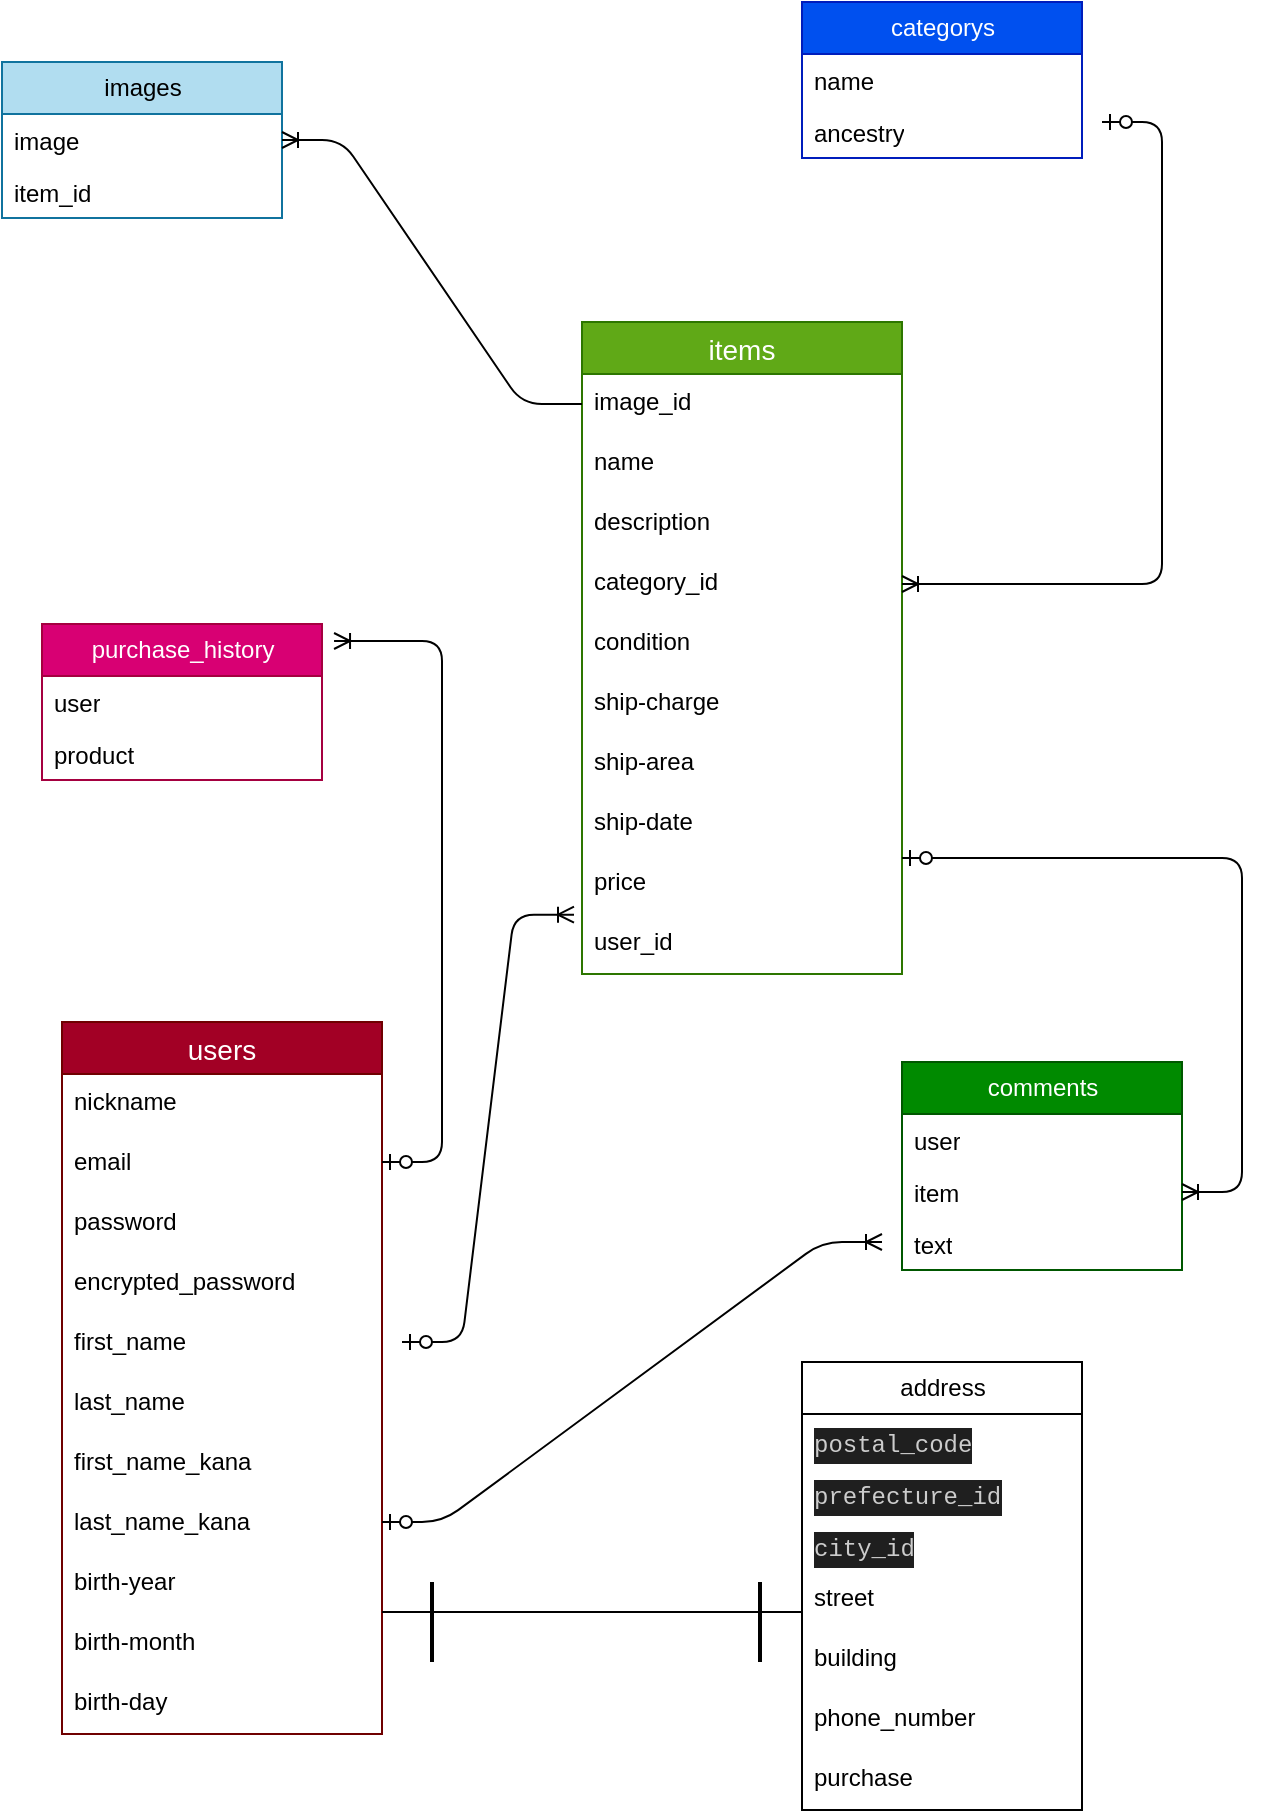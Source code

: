 <mxfile>
    <diagram id="Vv7dR6CVXpSFygwlteGx" name="ページ1">
        <mxGraphModel dx="777" dy="333" grid="1" gridSize="10" guides="1" tooltips="1" connect="1" arrows="1" fold="1" page="1" pageScale="1" pageWidth="827" pageHeight="1169" background="none" math="0" shadow="0">
            <root>
                <mxCell id="0"/>
                <mxCell id="1" parent="0"/>
                <mxCell id="Ws6j8jlH8VWMDLZOuSQh-21" value="images" style="swimlane;fontStyle=0;childLayout=stackLayout;horizontal=1;startSize=26;fillColor=#b1ddf0;horizontalStack=0;resizeParent=1;resizeParentMax=0;resizeLast=0;collapsible=1;marginBottom=0;html=1;strokeColor=#10739e;" vertex="1" parent="1">
                    <mxGeometry x="30" y="80" width="140" height="78" as="geometry"/>
                </mxCell>
                <mxCell id="Ws6j8jlH8VWMDLZOuSQh-22" value="image" style="text;strokeColor=none;fillColor=none;align=left;verticalAlign=top;spacingLeft=4;spacingRight=4;overflow=hidden;rotatable=0;points=[[0,0.5],[1,0.5]];portConstraint=eastwest;whiteSpace=wrap;html=1;" vertex="1" parent="Ws6j8jlH8VWMDLZOuSQh-21">
                    <mxGeometry y="26" width="140" height="26" as="geometry"/>
                </mxCell>
                <mxCell id="Ws6j8jlH8VWMDLZOuSQh-23" value="item_id" style="text;strokeColor=none;fillColor=none;align=left;verticalAlign=top;spacingLeft=4;spacingRight=4;overflow=hidden;rotatable=0;points=[[0,0.5],[1,0.5]];portConstraint=eastwest;whiteSpace=wrap;html=1;" vertex="1" parent="Ws6j8jlH8VWMDLZOuSQh-21">
                    <mxGeometry y="52" width="140" height="26" as="geometry"/>
                </mxCell>
                <mxCell id="Ws6j8jlH8VWMDLZOuSQh-25" value="categorys" style="swimlane;fontStyle=0;childLayout=stackLayout;horizontal=1;startSize=26;fillColor=#0050ef;horizontalStack=0;resizeParent=1;resizeParentMax=0;resizeLast=0;collapsible=1;marginBottom=0;html=1;fontColor=#ffffff;strokeColor=#001DBC;" vertex="1" parent="1">
                    <mxGeometry x="430" y="50" width="140" height="78" as="geometry"/>
                </mxCell>
                <mxCell id="Ws6j8jlH8VWMDLZOuSQh-26" value="name" style="text;strokeColor=none;fillColor=none;align=left;verticalAlign=top;spacingLeft=4;spacingRight=4;overflow=hidden;rotatable=0;points=[[0,0.5],[1,0.5]];portConstraint=eastwest;whiteSpace=wrap;html=1;" vertex="1" parent="Ws6j8jlH8VWMDLZOuSQh-25">
                    <mxGeometry y="26" width="140" height="26" as="geometry"/>
                </mxCell>
                <mxCell id="Ws6j8jlH8VWMDLZOuSQh-27" value="ancestry" style="text;strokeColor=none;fillColor=none;align=left;verticalAlign=top;spacingLeft=4;spacingRight=4;overflow=hidden;rotatable=0;points=[[0,0.5],[1,0.5]];portConstraint=eastwest;whiteSpace=wrap;html=1;" vertex="1" parent="Ws6j8jlH8VWMDLZOuSQh-25">
                    <mxGeometry y="52" width="140" height="26" as="geometry"/>
                </mxCell>
                <mxCell id="Ws6j8jlH8VWMDLZOuSQh-46" style="edgeStyle=none;html=1;endArrow=none;endFill=0;" edge="1" parent="1">
                    <mxGeometry relative="1" as="geometry">
                        <mxPoint x="390" y="80" as="targetPoint"/>
                        <mxPoint x="390" y="80" as="sourcePoint"/>
                    </mxGeometry>
                </mxCell>
                <mxCell id="Ws6j8jlH8VWMDLZOuSQh-37" value="comments" style="swimlane;fontStyle=0;childLayout=stackLayout;horizontal=1;startSize=26;fillColor=#008a00;horizontalStack=0;resizeParent=1;resizeParentMax=0;resizeLast=0;collapsible=1;marginBottom=0;html=1;fontColor=#ffffff;strokeColor=#005700;" vertex="1" parent="1">
                    <mxGeometry x="480" y="580" width="140" height="104" as="geometry"/>
                </mxCell>
                <mxCell id="Ws6j8jlH8VWMDLZOuSQh-38" value="user" style="text;strokeColor=none;fillColor=none;align=left;verticalAlign=top;spacingLeft=4;spacingRight=4;overflow=hidden;rotatable=0;points=[[0,0.5],[1,0.5]];portConstraint=eastwest;whiteSpace=wrap;html=1;" vertex="1" parent="Ws6j8jlH8VWMDLZOuSQh-37">
                    <mxGeometry y="26" width="140" height="26" as="geometry"/>
                </mxCell>
                <mxCell id="Ws6j8jlH8VWMDLZOuSQh-39" value="item" style="text;strokeColor=none;fillColor=none;align=left;verticalAlign=top;spacingLeft=4;spacingRight=4;overflow=hidden;rotatable=0;points=[[0,0.5],[1,0.5]];portConstraint=eastwest;whiteSpace=wrap;html=1;" vertex="1" parent="Ws6j8jlH8VWMDLZOuSQh-37">
                    <mxGeometry y="52" width="140" height="26" as="geometry"/>
                </mxCell>
                <mxCell id="Ws6j8jlH8VWMDLZOuSQh-40" value="text" style="text;strokeColor=none;fillColor=none;align=left;verticalAlign=top;spacingLeft=4;spacingRight=4;overflow=hidden;rotatable=0;points=[[0,0.5],[1,0.5]];portConstraint=eastwest;whiteSpace=wrap;html=1;" vertex="1" parent="Ws6j8jlH8VWMDLZOuSQh-37">
                    <mxGeometry y="78" width="140" height="26" as="geometry"/>
                </mxCell>
                <mxCell id="Ws6j8jlH8VWMDLZOuSQh-41" value="purchase_history" style="swimlane;fontStyle=0;childLayout=stackLayout;horizontal=1;startSize=26;fillColor=#d80073;horizontalStack=0;resizeParent=1;resizeParentMax=0;resizeLast=0;collapsible=1;marginBottom=0;html=1;fontColor=#ffffff;strokeColor=#A50040;" vertex="1" parent="1">
                    <mxGeometry x="50" y="361" width="140" height="78" as="geometry"/>
                </mxCell>
                <mxCell id="Ws6j8jlH8VWMDLZOuSQh-42" value="user" style="text;strokeColor=none;fillColor=none;align=left;verticalAlign=top;spacingLeft=4;spacingRight=4;overflow=hidden;rotatable=0;points=[[0,0.5],[1,0.5]];portConstraint=eastwest;whiteSpace=wrap;html=1;" vertex="1" parent="Ws6j8jlH8VWMDLZOuSQh-41">
                    <mxGeometry y="26" width="140" height="26" as="geometry"/>
                </mxCell>
                <mxCell id="Ws6j8jlH8VWMDLZOuSQh-43" value="product" style="text;strokeColor=none;fillColor=none;align=left;verticalAlign=top;spacingLeft=4;spacingRight=4;overflow=hidden;rotatable=0;points=[[0,0.5],[1,0.5]];portConstraint=eastwest;whiteSpace=wrap;html=1;" vertex="1" parent="Ws6j8jlH8VWMDLZOuSQh-41">
                    <mxGeometry y="52" width="140" height="26" as="geometry"/>
                </mxCell>
                <mxCell id="Ws6j8jlH8VWMDLZOuSQh-91" value="items" style="swimlane;fontStyle=0;childLayout=stackLayout;horizontal=1;startSize=26;horizontalStack=0;resizeParent=1;resizeParentMax=0;resizeLast=0;collapsible=1;marginBottom=0;align=center;fontSize=14;fillColor=#60a917;fontColor=#ffffff;strokeColor=#2D7600;" vertex="1" parent="1">
                    <mxGeometry x="320" y="210" width="160" height="326" as="geometry"/>
                </mxCell>
                <mxCell id="Ws6j8jlH8VWMDLZOuSQh-92" value="image_id" style="text;strokeColor=none;fillColor=none;spacingLeft=4;spacingRight=4;overflow=hidden;rotatable=0;points=[[0,0.5],[1,0.5]];portConstraint=eastwest;fontSize=12;" vertex="1" parent="Ws6j8jlH8VWMDLZOuSQh-91">
                    <mxGeometry y="26" width="160" height="30" as="geometry"/>
                </mxCell>
                <mxCell id="Ws6j8jlH8VWMDLZOuSQh-93" value="name" style="text;strokeColor=none;fillColor=none;spacingLeft=4;spacingRight=4;overflow=hidden;rotatable=0;points=[[0,0.5],[1,0.5]];portConstraint=eastwest;fontSize=12;" vertex="1" parent="Ws6j8jlH8VWMDLZOuSQh-91">
                    <mxGeometry y="56" width="160" height="30" as="geometry"/>
                </mxCell>
                <mxCell id="Ws6j8jlH8VWMDLZOuSQh-94" value="description" style="text;strokeColor=none;fillColor=none;spacingLeft=4;spacingRight=4;overflow=hidden;rotatable=0;points=[[0,0.5],[1,0.5]];portConstraint=eastwest;fontSize=12;" vertex="1" parent="Ws6j8jlH8VWMDLZOuSQh-91">
                    <mxGeometry y="86" width="160" height="30" as="geometry"/>
                </mxCell>
                <mxCell id="Ws6j8jlH8VWMDLZOuSQh-103" value="category_id" style="text;strokeColor=none;fillColor=none;spacingLeft=4;spacingRight=4;overflow=hidden;rotatable=0;points=[[0,0.5],[1,0.5]];portConstraint=eastwest;fontSize=12;" vertex="1" parent="Ws6j8jlH8VWMDLZOuSQh-91">
                    <mxGeometry y="116" width="160" height="30" as="geometry"/>
                </mxCell>
                <mxCell id="Ws6j8jlH8VWMDLZOuSQh-104" value="condition" style="text;strokeColor=none;fillColor=none;spacingLeft=4;spacingRight=4;overflow=hidden;rotatable=0;points=[[0,0.5],[1,0.5]];portConstraint=eastwest;fontSize=12;" vertex="1" parent="Ws6j8jlH8VWMDLZOuSQh-91">
                    <mxGeometry y="146" width="160" height="30" as="geometry"/>
                </mxCell>
                <mxCell id="Ws6j8jlH8VWMDLZOuSQh-105" value="ship-charge" style="text;strokeColor=none;fillColor=none;spacingLeft=4;spacingRight=4;overflow=hidden;rotatable=0;points=[[0,0.5],[1,0.5]];portConstraint=eastwest;fontSize=12;" vertex="1" parent="Ws6j8jlH8VWMDLZOuSQh-91">
                    <mxGeometry y="176" width="160" height="30" as="geometry"/>
                </mxCell>
                <mxCell id="Ws6j8jlH8VWMDLZOuSQh-106" value="ship-area" style="text;strokeColor=none;fillColor=none;spacingLeft=4;spacingRight=4;overflow=hidden;rotatable=0;points=[[0,0.5],[1,0.5]];portConstraint=eastwest;fontSize=12;" vertex="1" parent="Ws6j8jlH8VWMDLZOuSQh-91">
                    <mxGeometry y="206" width="160" height="30" as="geometry"/>
                </mxCell>
                <mxCell id="Ws6j8jlH8VWMDLZOuSQh-107" value="ship-date" style="text;strokeColor=none;fillColor=none;spacingLeft=4;spacingRight=4;overflow=hidden;rotatable=0;points=[[0,0.5],[1,0.5]];portConstraint=eastwest;fontSize=12;" vertex="1" parent="Ws6j8jlH8VWMDLZOuSQh-91">
                    <mxGeometry y="236" width="160" height="30" as="geometry"/>
                </mxCell>
                <mxCell id="Ws6j8jlH8VWMDLZOuSQh-108" value="price" style="text;strokeColor=none;fillColor=none;spacingLeft=4;spacingRight=4;overflow=hidden;rotatable=0;points=[[0,0.5],[1,0.5]];portConstraint=eastwest;fontSize=12;" vertex="1" parent="Ws6j8jlH8VWMDLZOuSQh-91">
                    <mxGeometry y="266" width="160" height="30" as="geometry"/>
                </mxCell>
                <mxCell id="Ws6j8jlH8VWMDLZOuSQh-109" value="user_id" style="text;strokeColor=none;fillColor=none;spacingLeft=4;spacingRight=4;overflow=hidden;rotatable=0;points=[[0,0.5],[1,0.5]];portConstraint=eastwest;fontSize=12;" vertex="1" parent="Ws6j8jlH8VWMDLZOuSQh-91">
                    <mxGeometry y="296" width="160" height="30" as="geometry"/>
                </mxCell>
                <mxCell id="Ws6j8jlH8VWMDLZOuSQh-99" value="users" style="swimlane;fontStyle=0;childLayout=stackLayout;horizontal=1;startSize=26;horizontalStack=0;resizeParent=1;resizeParentMax=0;resizeLast=0;collapsible=1;marginBottom=0;align=center;fontSize=14;fillColor=#a20025;fontColor=#ffffff;strokeColor=#6F0000;" vertex="1" parent="1">
                    <mxGeometry x="60" y="560" width="160" height="356" as="geometry"/>
                </mxCell>
                <mxCell id="Ws6j8jlH8VWMDLZOuSQh-100" value="nickname" style="text;strokeColor=none;fillColor=none;spacingLeft=4;spacingRight=4;overflow=hidden;rotatable=0;points=[[0,0.5],[1,0.5]];portConstraint=eastwest;fontSize=12;" vertex="1" parent="Ws6j8jlH8VWMDLZOuSQh-99">
                    <mxGeometry y="26" width="160" height="30" as="geometry"/>
                </mxCell>
                <mxCell id="Ws6j8jlH8VWMDLZOuSQh-101" value="email" style="text;strokeColor=none;fillColor=none;spacingLeft=4;spacingRight=4;overflow=hidden;rotatable=0;points=[[0,0.5],[1,0.5]];portConstraint=eastwest;fontSize=12;" vertex="1" parent="Ws6j8jlH8VWMDLZOuSQh-99">
                    <mxGeometry y="56" width="160" height="30" as="geometry"/>
                </mxCell>
                <mxCell id="Ws6j8jlH8VWMDLZOuSQh-113" value="password" style="text;strokeColor=none;fillColor=none;spacingLeft=4;spacingRight=4;overflow=hidden;rotatable=0;points=[[0,0.5],[1,0.5]];portConstraint=eastwest;fontSize=12;" vertex="1" parent="Ws6j8jlH8VWMDLZOuSQh-99">
                    <mxGeometry y="86" width="160" height="30" as="geometry"/>
                </mxCell>
                <mxCell id="Ws6j8jlH8VWMDLZOuSQh-115" value="encrypted_password" style="text;strokeColor=none;fillColor=none;spacingLeft=4;spacingRight=4;overflow=hidden;rotatable=0;points=[[0,0.5],[1,0.5]];portConstraint=eastwest;fontSize=12;" vertex="1" parent="Ws6j8jlH8VWMDLZOuSQh-99">
                    <mxGeometry y="116" width="160" height="30" as="geometry"/>
                </mxCell>
                <mxCell id="Ws6j8jlH8VWMDLZOuSQh-116" value="first_name" style="text;strokeColor=none;fillColor=none;spacingLeft=4;spacingRight=4;overflow=hidden;rotatable=0;points=[[0,0.5],[1,0.5]];portConstraint=eastwest;fontSize=12;" vertex="1" parent="Ws6j8jlH8VWMDLZOuSQh-99">
                    <mxGeometry y="146" width="160" height="30" as="geometry"/>
                </mxCell>
                <mxCell id="Ws6j8jlH8VWMDLZOuSQh-119" value="last_name" style="text;strokeColor=none;fillColor=none;spacingLeft=4;spacingRight=4;overflow=hidden;rotatable=0;points=[[0,0.5],[1,0.5]];portConstraint=eastwest;fontSize=12;" vertex="1" parent="Ws6j8jlH8VWMDLZOuSQh-99">
                    <mxGeometry y="176" width="160" height="30" as="geometry"/>
                </mxCell>
                <mxCell id="Ws6j8jlH8VWMDLZOuSQh-102" value="first_name_kana" style="text;strokeColor=none;fillColor=none;spacingLeft=4;spacingRight=4;overflow=hidden;rotatable=0;points=[[0,0.5],[1,0.5]];portConstraint=eastwest;fontSize=12;" vertex="1" parent="Ws6j8jlH8VWMDLZOuSQh-99">
                    <mxGeometry y="206" width="160" height="30" as="geometry"/>
                </mxCell>
                <mxCell id="Ws6j8jlH8VWMDLZOuSQh-120" value="last_name_kana" style="text;strokeColor=none;fillColor=none;spacingLeft=4;spacingRight=4;overflow=hidden;rotatable=0;points=[[0,0.5],[1,0.5]];portConstraint=eastwest;fontSize=12;" vertex="1" parent="Ws6j8jlH8VWMDLZOuSQh-99">
                    <mxGeometry y="236" width="160" height="30" as="geometry"/>
                </mxCell>
                <mxCell id="Ws6j8jlH8VWMDLZOuSQh-118" value="birth-year" style="text;strokeColor=none;fillColor=none;spacingLeft=4;spacingRight=4;overflow=hidden;rotatable=0;points=[[0,0.5],[1,0.5]];portConstraint=eastwest;fontSize=12;" vertex="1" parent="Ws6j8jlH8VWMDLZOuSQh-99">
                    <mxGeometry y="266" width="160" height="30" as="geometry"/>
                </mxCell>
                <mxCell id="Ws6j8jlH8VWMDLZOuSQh-117" value="birth-month" style="text;strokeColor=none;fillColor=none;spacingLeft=4;spacingRight=4;overflow=hidden;rotatable=0;points=[[0,0.5],[1,0.5]];portConstraint=eastwest;fontSize=12;" vertex="1" parent="Ws6j8jlH8VWMDLZOuSQh-99">
                    <mxGeometry y="296" width="160" height="30" as="geometry"/>
                </mxCell>
                <mxCell id="Ws6j8jlH8VWMDLZOuSQh-114" value="birth-day" style="text;strokeColor=none;fillColor=none;spacingLeft=4;spacingRight=4;overflow=hidden;rotatable=0;points=[[0,0.5],[1,0.5]];portConstraint=eastwest;fontSize=12;" vertex="1" parent="Ws6j8jlH8VWMDLZOuSQh-99">
                    <mxGeometry y="326" width="160" height="30" as="geometry"/>
                </mxCell>
                <mxCell id="Ws6j8jlH8VWMDLZOuSQh-126" value="" style="edgeStyle=entityRelationEdgeStyle;fontSize=12;html=1;endArrow=ERoneToMany;startArrow=ERzeroToOne;" edge="1" parent="1" target="Ws6j8jlH8VWMDLZOuSQh-103">
                    <mxGeometry width="100" height="100" relative="1" as="geometry">
                        <mxPoint x="580" y="110" as="sourcePoint"/>
                        <mxPoint x="330" y="470" as="targetPoint"/>
                    </mxGeometry>
                </mxCell>
                <mxCell id="Ws6j8jlH8VWMDLZOuSQh-131" value="" style="edgeStyle=entityRelationEdgeStyle;fontSize=12;html=1;endArrow=ERoneToMany;" edge="1" parent="1" source="Ws6j8jlH8VWMDLZOuSQh-92" target="Ws6j8jlH8VWMDLZOuSQh-22">
                    <mxGeometry width="100" height="100" relative="1" as="geometry">
                        <mxPoint x="230" y="320" as="sourcePoint"/>
                        <mxPoint x="330" y="220" as="targetPoint"/>
                    </mxGeometry>
                </mxCell>
                <mxCell id="Ws6j8jlH8VWMDLZOuSQh-136" value="" style="edgeStyle=entityRelationEdgeStyle;fontSize=12;html=1;endArrow=ERoneToMany;startArrow=ERzeroToOne;entryX=1.043;entryY=0.109;entryDx=0;entryDy=0;entryPerimeter=0;" edge="1" parent="1" target="Ws6j8jlH8VWMDLZOuSQh-41">
                    <mxGeometry width="100" height="100" relative="1" as="geometry">
                        <mxPoint x="220" y="630" as="sourcePoint"/>
                        <mxPoint x="330" y="410" as="targetPoint"/>
                    </mxGeometry>
                </mxCell>
                <mxCell id="Ws6j8jlH8VWMDLZOuSQh-137" value="" style="edgeStyle=entityRelationEdgeStyle;fontSize=12;html=1;endArrow=ERoneToMany;startArrow=ERzeroToOne;entryX=-0.025;entryY=0.011;entryDx=0;entryDy=0;entryPerimeter=0;" edge="1" parent="1" target="Ws6j8jlH8VWMDLZOuSQh-109">
                    <mxGeometry width="100" height="100" relative="1" as="geometry">
                        <mxPoint x="230" y="720" as="sourcePoint"/>
                        <mxPoint x="330" y="540" as="targetPoint"/>
                    </mxGeometry>
                </mxCell>
                <mxCell id="Ws6j8jlH8VWMDLZOuSQh-139" value="" style="edgeStyle=entityRelationEdgeStyle;fontSize=12;html=1;endArrow=ERoneToMany;startArrow=ERzeroToOne;" edge="1" parent="1">
                    <mxGeometry width="100" height="100" relative="1" as="geometry">
                        <mxPoint x="220" y="810" as="sourcePoint"/>
                        <mxPoint x="470" y="670" as="targetPoint"/>
                    </mxGeometry>
                </mxCell>
                <mxCell id="Ws6j8jlH8VWMDLZOuSQh-140" value="" style="edgeStyle=entityRelationEdgeStyle;fontSize=12;html=1;endArrow=ERoneToMany;startArrow=ERzeroToOne;" edge="1" parent="1" target="Ws6j8jlH8VWMDLZOuSQh-39">
                    <mxGeometry width="100" height="100" relative="1" as="geometry">
                        <mxPoint x="480" y="478" as="sourcePoint"/>
                        <mxPoint x="580" y="378" as="targetPoint"/>
                    </mxGeometry>
                </mxCell>
                <mxCell id="Ws6j8jlH8VWMDLZOuSQh-146" value="address" style="swimlane;fontStyle=0;childLayout=stackLayout;horizontal=1;startSize=26;fillColor=none;horizontalStack=0;resizeParent=1;resizeParentMax=0;resizeLast=0;collapsible=1;marginBottom=0;html=1;" vertex="1" parent="1">
                    <mxGeometry x="430" y="730" width="140" height="224" as="geometry"/>
                </mxCell>
                <mxCell id="Ws6j8jlH8VWMDLZOuSQh-147" value="&lt;div style=&quot;color: rgb(204, 204, 204); background-color: rgb(31, 31, 31); font-family: Menlo, Monaco, &amp;quot;Courier New&amp;quot;, monospace; line-height: 18px;&quot;&gt;postal_code&lt;/div&gt;" style="text;strokeColor=none;fillColor=none;align=left;verticalAlign=top;spacingLeft=4;spacingRight=4;overflow=hidden;rotatable=0;points=[[0,0.5],[1,0.5]];portConstraint=eastwest;whiteSpace=wrap;html=1;" vertex="1" parent="Ws6j8jlH8VWMDLZOuSQh-146">
                    <mxGeometry y="26" width="140" height="26" as="geometry"/>
                </mxCell>
                <mxCell id="Ws6j8jlH8VWMDLZOuSQh-148" value="&lt;div style=&quot;color: rgb(204, 204, 204); background-color: rgb(31, 31, 31); font-family: Menlo, Monaco, &amp;quot;Courier New&amp;quot;, monospace; line-height: 18px;&quot;&gt;prefecture_id &lt;/div&gt;" style="text;strokeColor=none;fillColor=none;align=left;verticalAlign=top;spacingLeft=4;spacingRight=4;overflow=hidden;rotatable=0;points=[[0,0.5],[1,0.5]];portConstraint=eastwest;whiteSpace=wrap;html=1;" vertex="1" parent="Ws6j8jlH8VWMDLZOuSQh-146">
                    <mxGeometry y="52" width="140" height="26" as="geometry"/>
                </mxCell>
                <mxCell id="Ws6j8jlH8VWMDLZOuSQh-149" value="&lt;div style=&quot;color: rgb(204, 204, 204); background-color: rgb(31, 31, 31); font-family: Menlo, Monaco, &amp;quot;Courier New&amp;quot;, monospace; line-height: 18px;&quot;&gt;city_id &lt;/div&gt;" style="text;strokeColor=none;fillColor=none;align=left;verticalAlign=top;spacingLeft=4;spacingRight=4;overflow=hidden;rotatable=0;points=[[0,0.5],[1,0.5]];portConstraint=eastwest;whiteSpace=wrap;html=1;" vertex="1" parent="Ws6j8jlH8VWMDLZOuSQh-146">
                    <mxGeometry y="78" width="140" height="26" as="geometry"/>
                </mxCell>
                <mxCell id="Ws6j8jlH8VWMDLZOuSQh-150" value="street" style="text;strokeColor=none;fillColor=none;spacingLeft=4;spacingRight=4;overflow=hidden;rotatable=0;points=[[0,0.5],[1,0.5]];portConstraint=eastwest;fontSize=12;" vertex="1" parent="Ws6j8jlH8VWMDLZOuSQh-146">
                    <mxGeometry y="104" width="140" height="30" as="geometry"/>
                </mxCell>
                <mxCell id="Ws6j8jlH8VWMDLZOuSQh-151" value="building" style="text;strokeColor=none;fillColor=none;spacingLeft=4;spacingRight=4;overflow=hidden;rotatable=0;points=[[0,0.5],[1,0.5]];portConstraint=eastwest;fontSize=12;" vertex="1" parent="Ws6j8jlH8VWMDLZOuSQh-146">
                    <mxGeometry y="134" width="140" height="30" as="geometry"/>
                </mxCell>
                <mxCell id="Ws6j8jlH8VWMDLZOuSQh-152" value="phone_number" style="text;strokeColor=none;fillColor=none;spacingLeft=4;spacingRight=4;overflow=hidden;rotatable=0;points=[[0,0.5],[1,0.5]];portConstraint=eastwest;fontSize=12;" vertex="1" parent="Ws6j8jlH8VWMDLZOuSQh-146">
                    <mxGeometry y="164" width="140" height="30" as="geometry"/>
                </mxCell>
                <mxCell id="Ws6j8jlH8VWMDLZOuSQh-153" value="purchase" style="text;strokeColor=none;fillColor=none;spacingLeft=4;spacingRight=4;overflow=hidden;rotatable=0;points=[[0,0.5],[1,0.5]];portConstraint=eastwest;fontSize=12;" vertex="1" parent="Ws6j8jlH8VWMDLZOuSQh-146">
                    <mxGeometry y="194" width="140" height="30" as="geometry"/>
                </mxCell>
                <mxCell id="Ws6j8jlH8VWMDLZOuSQh-154" value="" style="line;strokeWidth=1;rotatable=0;dashed=0;labelPosition=right;align=left;verticalAlign=middle;spacingTop=0;spacingLeft=6;points=[];portConstraint=eastwest;" vertex="1" parent="1">
                    <mxGeometry x="220" y="850" width="210" height="10" as="geometry"/>
                </mxCell>
                <mxCell id="Ws6j8jlH8VWMDLZOuSQh-155" value="" style="line;strokeWidth=2;direction=south;html=1;" vertex="1" parent="1">
                    <mxGeometry x="404" y="840" width="10" height="40" as="geometry"/>
                </mxCell>
                <mxCell id="Ws6j8jlH8VWMDLZOuSQh-156" value="" style="line;strokeWidth=2;direction=south;html=1;" vertex="1" parent="1">
                    <mxGeometry x="240" y="840" width="10" height="40" as="geometry"/>
                </mxCell>
            </root>
        </mxGraphModel>
    </diagram>
</mxfile>